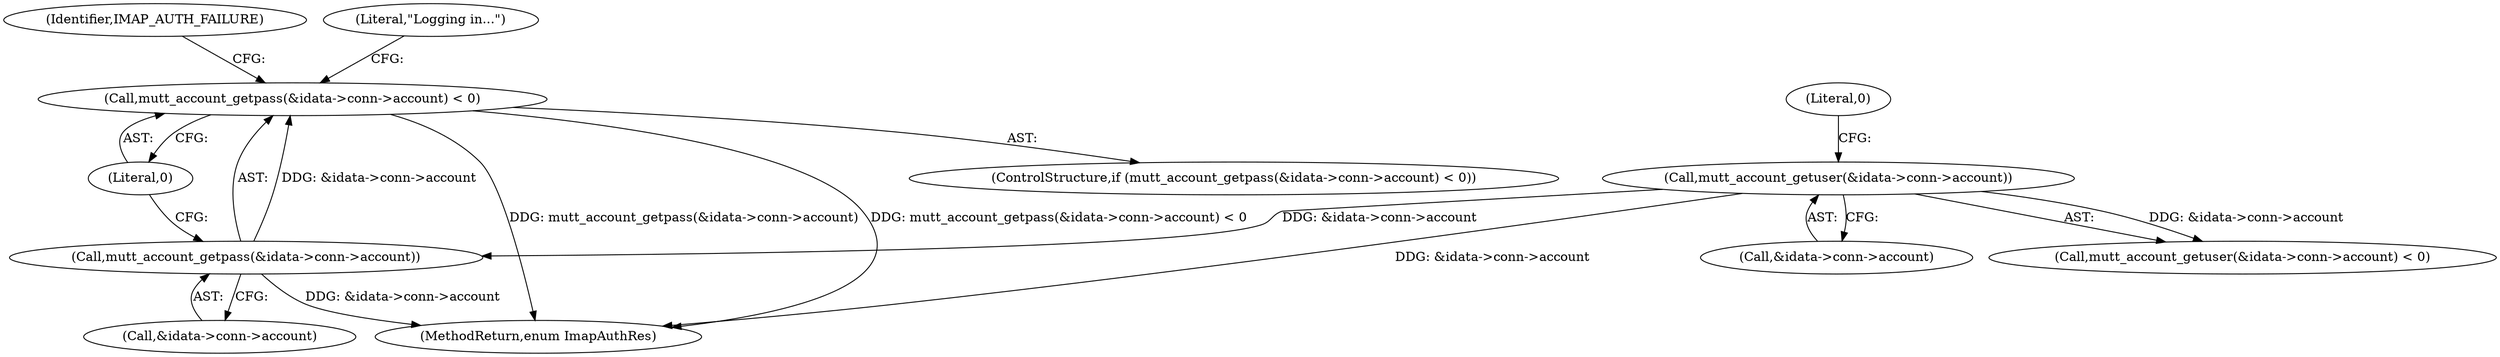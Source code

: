 digraph "0_neomutt_e52393740334443ae0206cab2d7caef381646725@API" {
"1000135" [label="(Call,mutt_account_getpass(&idata->conn->account) < 0)"];
"1000136" [label="(Call,mutt_account_getpass(&idata->conn->account))"];
"1000124" [label="(Call,mutt_account_getuser(&idata->conn->account))"];
"1000135" [label="(Call,mutt_account_getpass(&idata->conn->account) < 0)"];
"1000123" [label="(Call,mutt_account_getuser(&idata->conn->account) < 0)"];
"1000145" [label="(Identifier,IMAP_AUTH_FAILURE)"];
"1000137" [label="(Call,&idata->conn->account)"];
"1000214" [label="(MethodReturn,enum ImapAuthRes)"];
"1000136" [label="(Call,mutt_account_getpass(&idata->conn->account))"];
"1000143" [label="(Literal,0)"];
"1000125" [label="(Call,&idata->conn->account)"];
"1000124" [label="(Call,mutt_account_getuser(&idata->conn->account))"];
"1000131" [label="(Literal,0)"];
"1000148" [label="(Literal,\"Logging in...\")"];
"1000134" [label="(ControlStructure,if (mutt_account_getpass(&idata->conn->account) < 0))"];
"1000135" -> "1000134"  [label="AST: "];
"1000135" -> "1000143"  [label="CFG: "];
"1000136" -> "1000135"  [label="AST: "];
"1000143" -> "1000135"  [label="AST: "];
"1000145" -> "1000135"  [label="CFG: "];
"1000148" -> "1000135"  [label="CFG: "];
"1000135" -> "1000214"  [label="DDG: mutt_account_getpass(&idata->conn->account)"];
"1000135" -> "1000214"  [label="DDG: mutt_account_getpass(&idata->conn->account) < 0"];
"1000136" -> "1000135"  [label="DDG: &idata->conn->account"];
"1000136" -> "1000137"  [label="CFG: "];
"1000137" -> "1000136"  [label="AST: "];
"1000143" -> "1000136"  [label="CFG: "];
"1000136" -> "1000214"  [label="DDG: &idata->conn->account"];
"1000124" -> "1000136"  [label="DDG: &idata->conn->account"];
"1000124" -> "1000123"  [label="AST: "];
"1000124" -> "1000125"  [label="CFG: "];
"1000125" -> "1000124"  [label="AST: "];
"1000131" -> "1000124"  [label="CFG: "];
"1000124" -> "1000214"  [label="DDG: &idata->conn->account"];
"1000124" -> "1000123"  [label="DDG: &idata->conn->account"];
}
